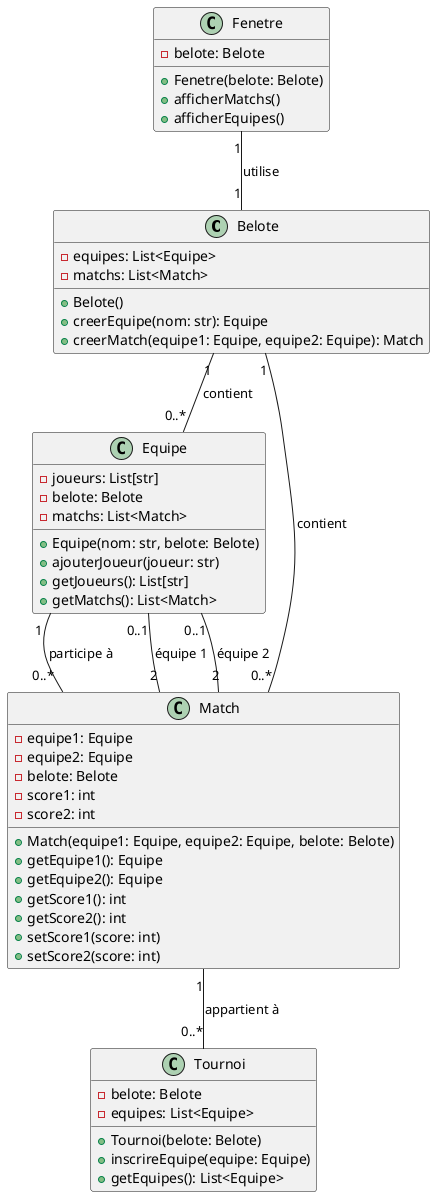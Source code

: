 @startuml
class Belote {
    -equipes: List<Equipe>
    -matchs: List<Match>
    +Belote()
    +creerEquipe(nom: str): Equipe
    +creerMatch(equipe1: Equipe, equipe2: Equipe): Match
}

class Equipe {
    -joueurs: List[str]
    -belote: Belote
    -matchs: List<Match>
    +Equipe(nom: str, belote: Belote)
    +ajouterJoueur(joueur: str)
    +getJoueurs(): List[str]
    +getMatchs(): List<Match>
}

class Fenetre {
    -belote: Belote
    +Fenetre(belote: Belote)
    +afficherMatchs()
    +afficherEquipes()
}

class Match {
    -equipe1: Equipe
    -equipe2: Equipe
    -belote: Belote
    -score1: int
    -score2: int
    +Match(equipe1: Equipe, equipe2: Equipe, belote: Belote)
    +getEquipe1(): Equipe
    +getEquipe2(): Equipe
    +getScore1(): int
    +getScore2(): int
    +setScore1(score: int)
    +setScore2(score: int)
}

class Tournoi {
    -belote: Belote
    -equipes: List<Equipe>
    +Tournoi(belote: Belote)
    +inscrireEquipe(equipe: Equipe)
    +getEquipes(): List<Equipe>
}
Equipe "1" -- "0..*" Match : participe à
Belote "1" -- "0..*" Equipe : contient
Belote "1" -- "0..*" Match : contient
Match "2" -- "0..1" Equipe : équipe 1
Match "2" -- "0..1" Equipe : équipe 2
Match "1" -- "0..*" Tournoi : appartient à
Fenetre "1" -- "1" Belote : utilise
@enduml